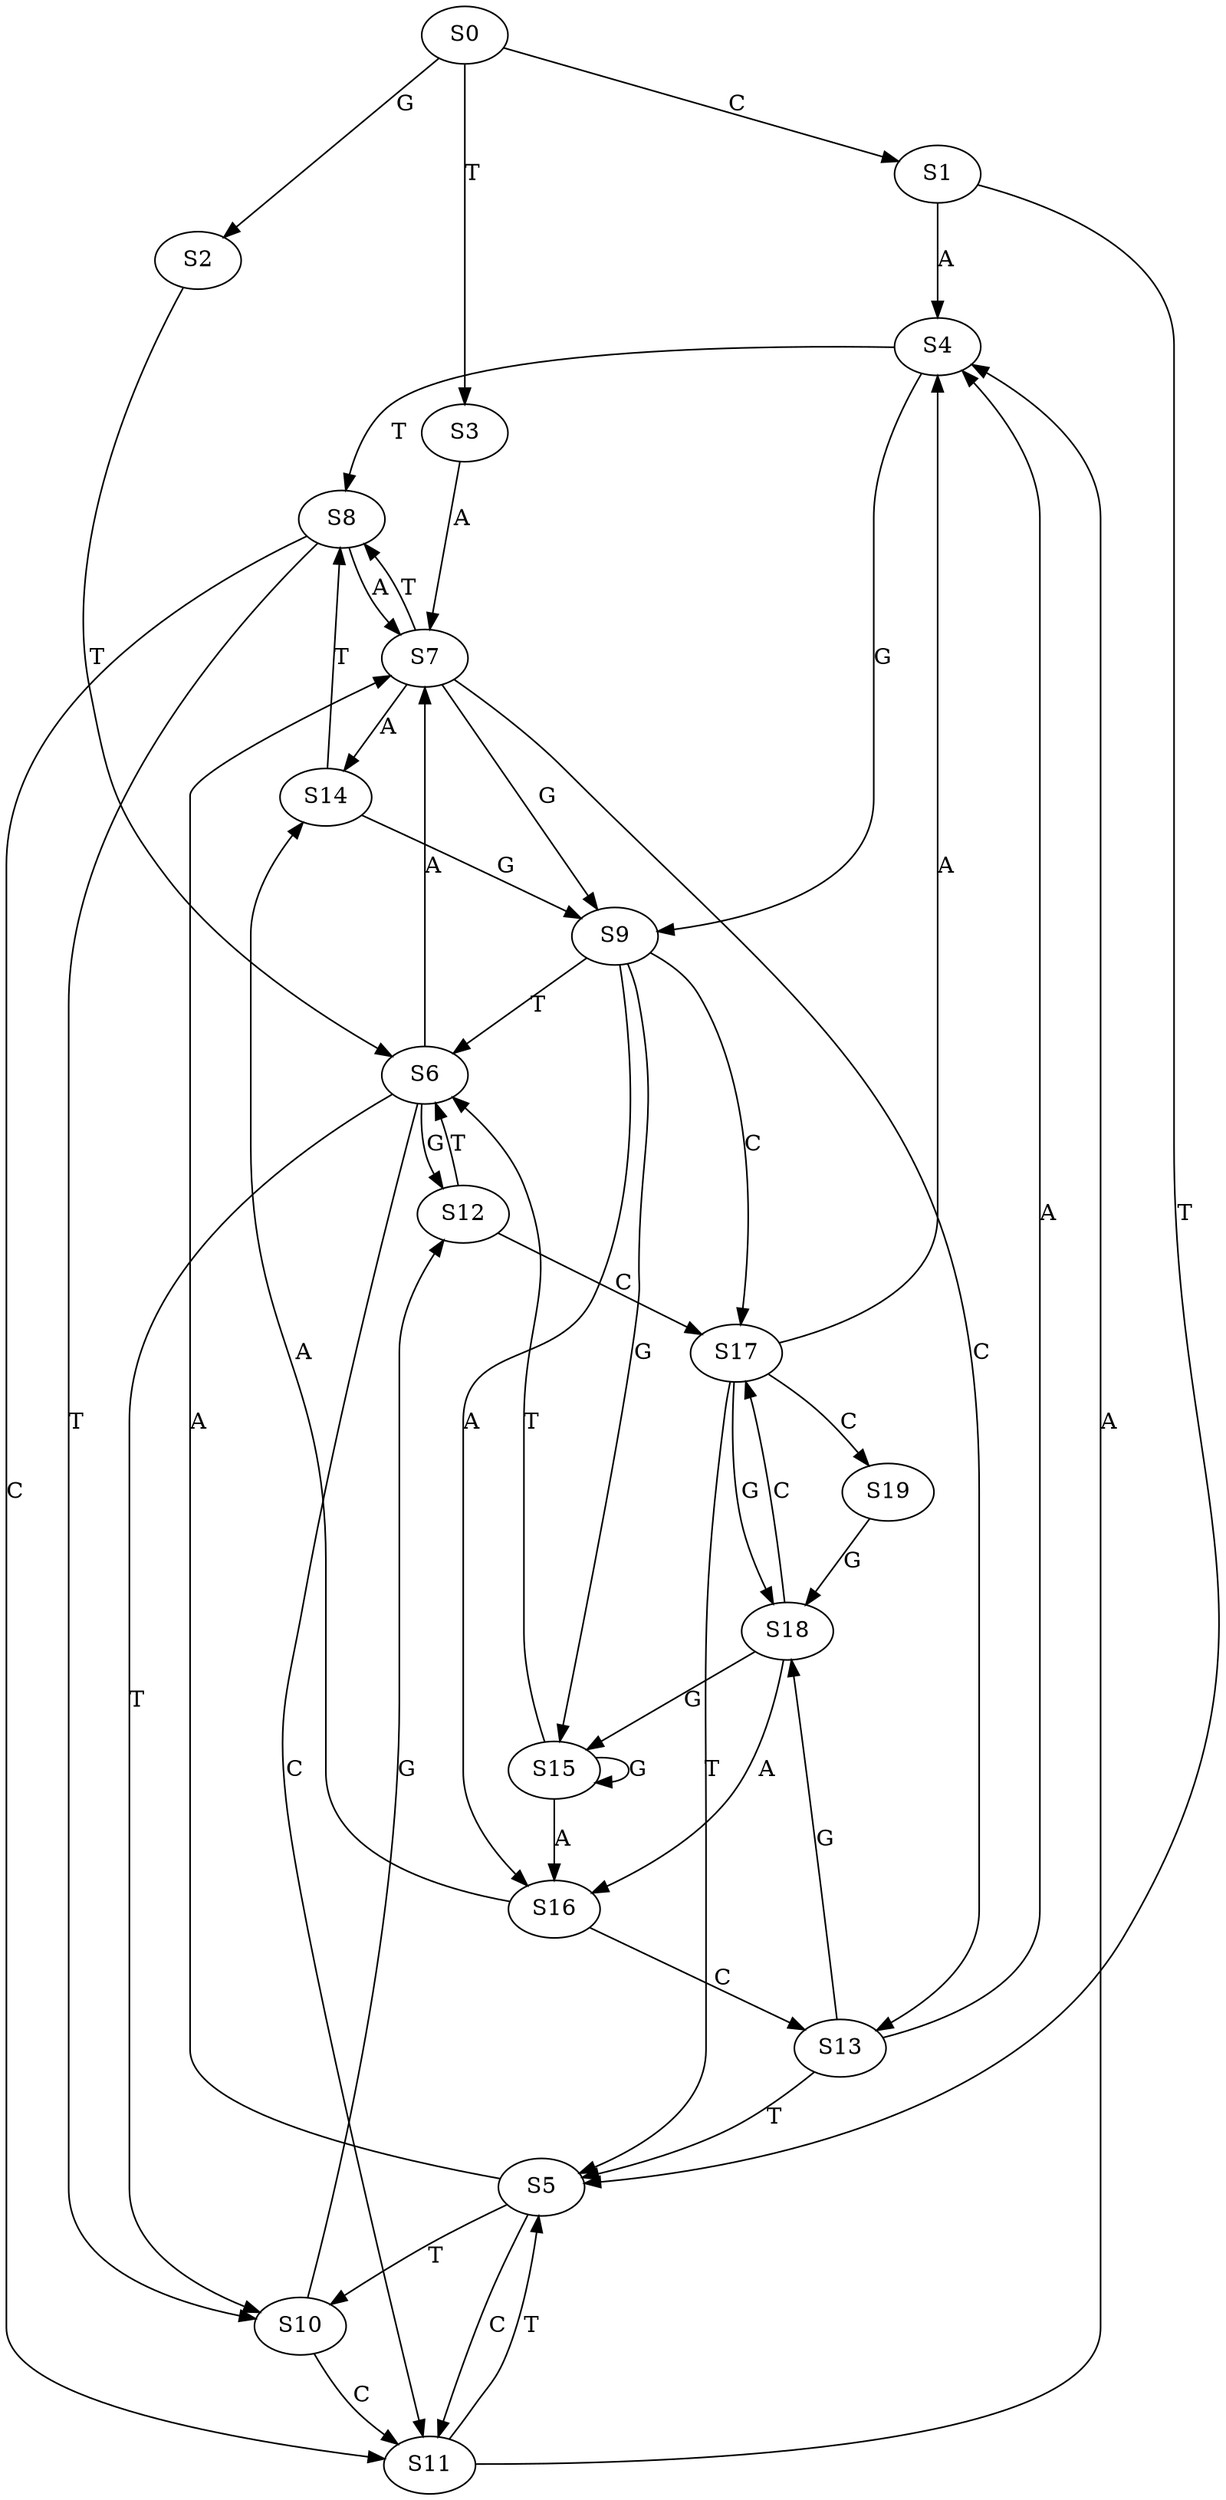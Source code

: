 strict digraph  {
	S0 -> S1 [ label = C ];
	S0 -> S2 [ label = G ];
	S0 -> S3 [ label = T ];
	S1 -> S4 [ label = A ];
	S1 -> S5 [ label = T ];
	S2 -> S6 [ label = T ];
	S3 -> S7 [ label = A ];
	S4 -> S8 [ label = T ];
	S4 -> S9 [ label = G ];
	S5 -> S10 [ label = T ];
	S5 -> S7 [ label = A ];
	S5 -> S11 [ label = C ];
	S6 -> S12 [ label = G ];
	S6 -> S7 [ label = A ];
	S6 -> S10 [ label = T ];
	S6 -> S11 [ label = C ];
	S7 -> S9 [ label = G ];
	S7 -> S13 [ label = C ];
	S7 -> S14 [ label = A ];
	S7 -> S8 [ label = T ];
	S8 -> S11 [ label = C ];
	S8 -> S10 [ label = T ];
	S8 -> S7 [ label = A ];
	S9 -> S15 [ label = G ];
	S9 -> S16 [ label = A ];
	S9 -> S17 [ label = C ];
	S9 -> S6 [ label = T ];
	S10 -> S12 [ label = G ];
	S10 -> S11 [ label = C ];
	S11 -> S5 [ label = T ];
	S11 -> S4 [ label = A ];
	S12 -> S17 [ label = C ];
	S12 -> S6 [ label = T ];
	S13 -> S18 [ label = G ];
	S13 -> S5 [ label = T ];
	S13 -> S4 [ label = A ];
	S14 -> S8 [ label = T ];
	S14 -> S9 [ label = G ];
	S15 -> S16 [ label = A ];
	S15 -> S6 [ label = T ];
	S15 -> S15 [ label = G ];
	S16 -> S13 [ label = C ];
	S16 -> S14 [ label = A ];
	S17 -> S19 [ label = C ];
	S17 -> S4 [ label = A ];
	S17 -> S5 [ label = T ];
	S17 -> S18 [ label = G ];
	S18 -> S17 [ label = C ];
	S18 -> S15 [ label = G ];
	S18 -> S16 [ label = A ];
	S19 -> S18 [ label = G ];
}

